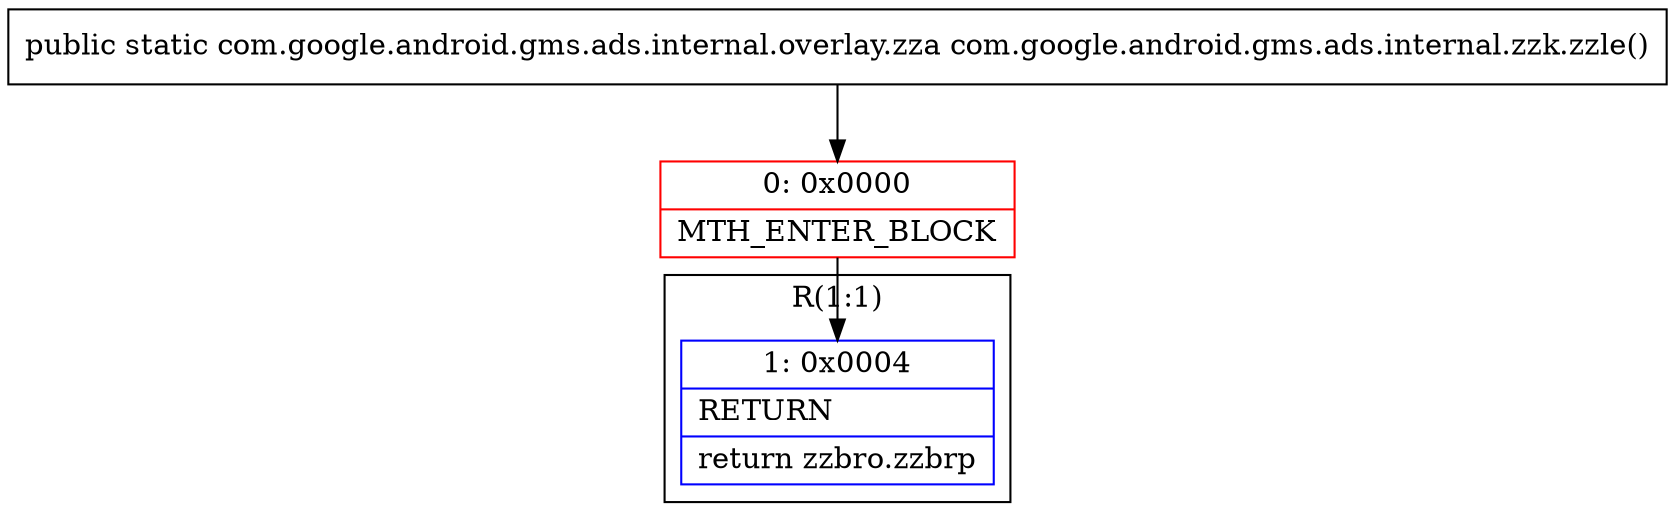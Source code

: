 digraph "CFG forcom.google.android.gms.ads.internal.zzk.zzle()Lcom\/google\/android\/gms\/ads\/internal\/overlay\/zza;" {
subgraph cluster_Region_1342366252 {
label = "R(1:1)";
node [shape=record,color=blue];
Node_1 [shape=record,label="{1\:\ 0x0004|RETURN\l|return zzbro.zzbrp\l}"];
}
Node_0 [shape=record,color=red,label="{0\:\ 0x0000|MTH_ENTER_BLOCK\l}"];
MethodNode[shape=record,label="{public static com.google.android.gms.ads.internal.overlay.zza com.google.android.gms.ads.internal.zzk.zzle() }"];
MethodNode -> Node_0;
Node_0 -> Node_1;
}

